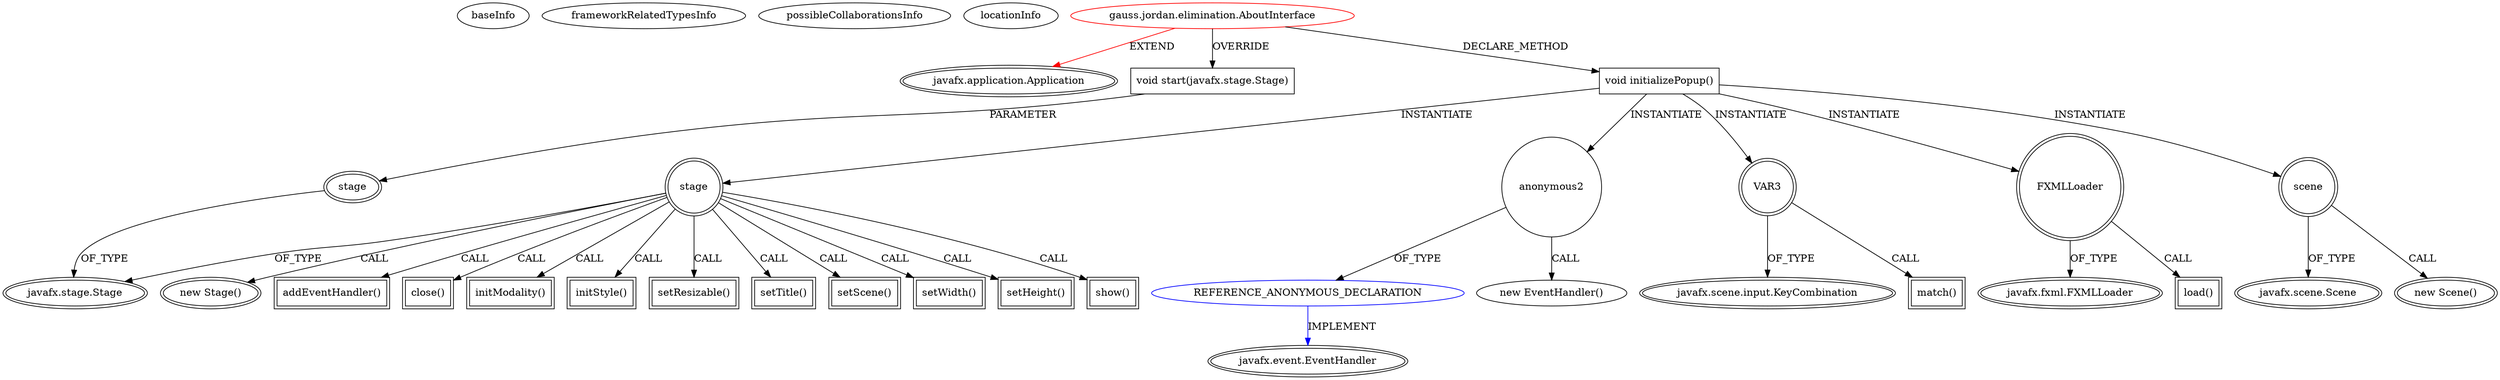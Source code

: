 digraph {
baseInfo[graphId=4386,category="extension_graph",isAnonymous=false,possibleRelation=true]
frameworkRelatedTypesInfo[0="javafx.application.Application"]
possibleCollaborationsInfo[0="4386~CLIENT_METHOD_DECLARATION-INSTANTIATION-~javafx.application.Application ~javafx.event.EventHandler ~false~true"]
locationInfo[projectName="svadlamudi-GaussJordanElimination",filePath="/svadlamudi-GaussJordanElimination/GaussJordanElimination-master/src/gauss/jordan/elimination/AboutInterface.java",contextSignature="AboutInterface",graphId="4386"]
0[label="gauss.jordan.elimination.AboutInterface",vertexType="ROOT_CLIENT_CLASS_DECLARATION",isFrameworkType=false,color=red]
1[label="javafx.application.Application",vertexType="FRAMEWORK_CLASS_TYPE",isFrameworkType=true,peripheries=2]
2[label="void start(javafx.stage.Stage)",vertexType="OVERRIDING_METHOD_DECLARATION",isFrameworkType=false,shape=box]
3[label="stage",vertexType="PARAMETER_DECLARATION",isFrameworkType=true,peripheries=2]
4[label="javafx.stage.Stage",vertexType="FRAMEWORK_CLASS_TYPE",isFrameworkType=true,peripheries=2]
5[label="void initializePopup()",vertexType="CLIENT_METHOD_DECLARATION",isFrameworkType=false,shape=box]
7[label="stage",vertexType="VARIABLE_EXPRESION",isFrameworkType=true,peripheries=2,shape=circle]
6[label="new Stage()",vertexType="CONSTRUCTOR_CALL",isFrameworkType=true,peripheries=2]
10[label="addEventHandler()",vertexType="INSIDE_CALL",isFrameworkType=true,peripheries=2,shape=box]
12[label="anonymous2",vertexType="VARIABLE_EXPRESION",isFrameworkType=false,shape=circle]
13[label="REFERENCE_ANONYMOUS_DECLARATION",vertexType="REFERENCE_ANONYMOUS_DECLARATION",isFrameworkType=false,color=blue]
14[label="javafx.event.EventHandler",vertexType="FRAMEWORK_INTERFACE_TYPE",isFrameworkType=true,peripheries=2]
11[label="new EventHandler()",vertexType="CONSTRUCTOR_CALL",isFrameworkType=false]
15[label="VAR3",vertexType="VARIABLE_EXPRESION",isFrameworkType=true,peripheries=2,shape=circle]
17[label="javafx.scene.input.KeyCombination",vertexType="FRAMEWORK_CLASS_TYPE",isFrameworkType=true,peripheries=2]
16[label="match()",vertexType="INSIDE_CALL",isFrameworkType=true,peripheries=2,shape=box]
19[label="close()",vertexType="INSIDE_CALL",isFrameworkType=true,peripheries=2,shape=box]
20[label="FXMLLoader",vertexType="VARIABLE_EXPRESION",isFrameworkType=true,peripheries=2,shape=circle]
22[label="javafx.fxml.FXMLLoader",vertexType="FRAMEWORK_CLASS_TYPE",isFrameworkType=true,peripheries=2]
21[label="load()",vertexType="INSIDE_CALL",isFrameworkType=true,peripheries=2,shape=box]
24[label="scene",vertexType="VARIABLE_EXPRESION",isFrameworkType=true,peripheries=2,shape=circle]
25[label="javafx.scene.Scene",vertexType="FRAMEWORK_CLASS_TYPE",isFrameworkType=true,peripheries=2]
23[label="new Scene()",vertexType="CONSTRUCTOR_CALL",isFrameworkType=true,peripheries=2]
27[label="initModality()",vertexType="INSIDE_CALL",isFrameworkType=true,peripheries=2,shape=box]
29[label="initStyle()",vertexType="INSIDE_CALL",isFrameworkType=true,peripheries=2,shape=box]
31[label="setResizable()",vertexType="INSIDE_CALL",isFrameworkType=true,peripheries=2,shape=box]
33[label="setTitle()",vertexType="INSIDE_CALL",isFrameworkType=true,peripheries=2,shape=box]
35[label="setScene()",vertexType="INSIDE_CALL",isFrameworkType=true,peripheries=2,shape=box]
37[label="setWidth()",vertexType="INSIDE_CALL",isFrameworkType=true,peripheries=2,shape=box]
39[label="setHeight()",vertexType="INSIDE_CALL",isFrameworkType=true,peripheries=2,shape=box]
41[label="show()",vertexType="INSIDE_CALL",isFrameworkType=true,peripheries=2,shape=box]
0->1[label="EXTEND",color=red]
0->2[label="OVERRIDE"]
3->4[label="OF_TYPE"]
2->3[label="PARAMETER"]
0->5[label="DECLARE_METHOD"]
5->7[label="INSTANTIATE"]
7->4[label="OF_TYPE"]
7->6[label="CALL"]
7->10[label="CALL"]
5->12[label="INSTANTIATE"]
13->14[label="IMPLEMENT",color=blue]
12->13[label="OF_TYPE"]
12->11[label="CALL"]
5->15[label="INSTANTIATE"]
15->17[label="OF_TYPE"]
15->16[label="CALL"]
7->19[label="CALL"]
5->20[label="INSTANTIATE"]
20->22[label="OF_TYPE"]
20->21[label="CALL"]
5->24[label="INSTANTIATE"]
24->25[label="OF_TYPE"]
24->23[label="CALL"]
7->27[label="CALL"]
7->29[label="CALL"]
7->31[label="CALL"]
7->33[label="CALL"]
7->35[label="CALL"]
7->37[label="CALL"]
7->39[label="CALL"]
7->41[label="CALL"]
}
